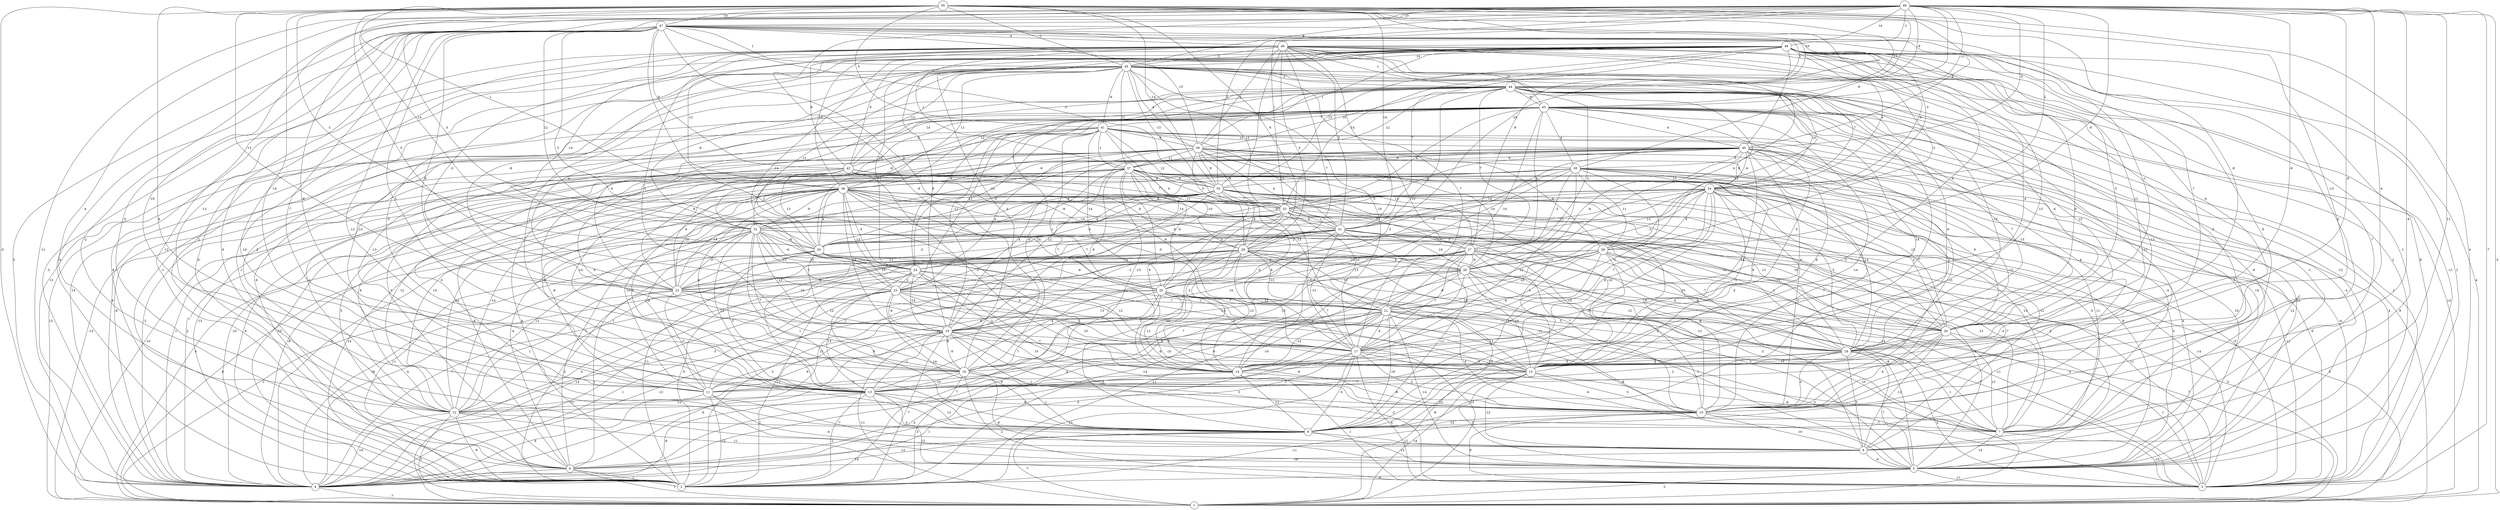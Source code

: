 graph { 
	 fontname="Helvetica,Arial,sans-serif" 
	 node [shape = circle]; 
	 50 -- 3 [label = "4"];
	 50 -- 4 [label = "-5"];
	 50 -- 9 [label = "6"];
	 50 -- 15 [label = "-13"];
	 50 -- 16 [label = "-14"];
	 50 -- 20 [label = "-8"];
	 50 -- 22 [label = "-13"];
	 50 -- 23 [label = "5"];
	 50 -- 27 [label = "-9"];
	 50 -- 28 [label = "8"];
	 50 -- 30 [label = "-1"];
	 50 -- 31 [label = "14"];
	 50 -- 32 [label = "-14"];
	 50 -- 35 [label = "-14"];
	 50 -- 36 [label = "-1"];
	 50 -- 38 [label = "-9"];
	 50 -- 40 [label = "-8"];
	 50 -- 41 [label = "5"];
	 50 -- 43 [label = "-11"];
	 50 -- 44 [label = "-10"];
	 50 -- 45 [label = "-1"];
	 50 -- 47 [label = "-10"];
	 49 -- 1 [label = "-3"];
	 49 -- 2 [label = "12"];
	 49 -- 3 [label = "-7"];
	 49 -- 4 [label = "-11"];
	 49 -- 6 [label = "-2"];
	 49 -- 7 [label = "11"];
	 49 -- 9 [label = "-4"];
	 49 -- 11 [label = "-10"];
	 49 -- 12 [label = "-4"];
	 49 -- 13 [label = "-8"];
	 49 -- 14 [label = "-4"];
	 49 -- 16 [label = "-8"];
	 49 -- 18 [label = "-9"];
	 49 -- 20 [label = "-8"];
	 49 -- 29 [label = "-9"];
	 49 -- 30 [label = "3"];
	 49 -- 31 [label = "-10"];
	 49 -- 33 [label = "1"];
	 49 -- 34 [label = "2"];
	 49 -- 35 [label = "3"];
	 49 -- 40 [label = "-5"];
	 49 -- 43 [label = "-11"];
	 49 -- 44 [label = "-8"];
	 49 -- 45 [label = "-8"];
	 49 -- 46 [label = "10"];
	 49 -- 47 [label = "10"];
	 49 -- 48 [label = "-1"];
	 48 -- 1 [label = "4"];
	 48 -- 2 [label = "-1"];
	 48 -- 3 [label = "2"];
	 48 -- 4 [label = "-3"];
	 48 -- 5 [label = "8"];
	 48 -- 8 [label = "-1"];
	 48 -- 10 [label = "8"];
	 48 -- 13 [label = "-3"];
	 48 -- 14 [label = "13"];
	 48 -- 15 [label = "9"];
	 48 -- 16 [label = "4"];
	 48 -- 17 [label = "-4"];
	 48 -- 18 [label = "12"];
	 48 -- 19 [label = "8"];
	 48 -- 20 [label = "3"];
	 48 -- 21 [label = "4"];
	 48 -- 22 [label = "-8"];
	 48 -- 23 [label = "14"];
	 48 -- 24 [label = "-10"];
	 48 -- 31 [label = "7"];
	 48 -- 33 [label = "-14"];
	 48 -- 34 [label = "-9"];
	 48 -- 35 [label = "13"];
	 48 -- 36 [label = "14"];
	 48 -- 39 [label = "1"];
	 48 -- 40 [label = "5"];
	 48 -- 42 [label = "9"];
	 48 -- 45 [label = "-14"];
	 47 -- 2 [label = "-4"];
	 47 -- 4 [label = "5"];
	 47 -- 5 [label = "9"];
	 47 -- 9 [label = "-12"];
	 47 -- 10 [label = "2"];
	 47 -- 11 [label = "-13"];
	 47 -- 12 [label = "-5"];
	 47 -- 13 [label = "7"];
	 47 -- 14 [label = "3"];
	 47 -- 15 [label = "-4"];
	 47 -- 16 [label = "5"];
	 47 -- 18 [label = "7"];
	 47 -- 19 [label = "6"];
	 47 -- 20 [label = "-1"];
	 47 -- 24 [label = "5"];
	 47 -- 25 [label = "-9"];
	 47 -- 32 [label = "12"];
	 47 -- 34 [label = "-3"];
	 47 -- 35 [label = "-3"];
	 47 -- 39 [label = "13"];
	 47 -- 42 [label = "8"];
	 47 -- 44 [label = "3"];
	 47 -- 45 [label = "1"];
	 47 -- 46 [label = "-3"];
	 46 -- 2 [label = "8"];
	 46 -- 3 [label = "-11"];
	 46 -- 5 [label = "2"];
	 46 -- 6 [label = "6"];
	 46 -- 7 [label = "-7"];
	 46 -- 8 [label = "-10"];
	 46 -- 10 [label = "-3"];
	 46 -- 17 [label = "-10"];
	 46 -- 19 [label = "2"];
	 46 -- 21 [label = "14"];
	 46 -- 22 [label = "-3"];
	 46 -- 25 [label = "7"];
	 46 -- 28 [label = "5"];
	 46 -- 29 [label = "-3"];
	 46 -- 30 [label = "-14"];
	 46 -- 31 [label = "5"];
	 46 -- 34 [label = "4"];
	 46 -- 35 [label = "-5"];
	 46 -- 36 [label = "-12"];
	 46 -- 37 [label = "-1"];
	 46 -- 39 [label = "4"];
	 46 -- 42 [label = "6"];
	 46 -- 43 [label = "10"];
	 46 -- 44 [label = "-1"];
	 46 -- 45 [label = "2"];
	 45 -- 4 [label = "13"];
	 45 -- 5 [label = "-12"];
	 45 -- 6 [label = "-1"];
	 45 -- 9 [label = "-13"];
	 45 -- 10 [label = "-13"];
	 45 -- 12 [label = "2"];
	 45 -- 13 [label = "-13"];
	 45 -- 15 [label = "-12"];
	 45 -- 16 [label = "-1"];
	 45 -- 17 [label = "10"];
	 45 -- 21 [label = "7"];
	 45 -- 22 [label = "-4"];
	 45 -- 26 [label = "4"];
	 45 -- 30 [label = "-13"];
	 45 -- 32 [label = "-8"];
	 45 -- 33 [label = "12"];
	 45 -- 34 [label = "-7"];
	 45 -- 35 [label = "-13"];
	 45 -- 36 [label = "11"];
	 45 -- 37 [label = "11"];
	 45 -- 39 [label = "-4"];
	 45 -- 41 [label = "-6"];
	 45 -- 42 [label = "-13"];
	 45 -- 44 [label = "3"];
	 44 -- 1 [label = "14"];
	 44 -- 3 [label = "1"];
	 44 -- 4 [label = "14"];
	 44 -- 6 [label = "-9"];
	 44 -- 8 [label = "-9"];
	 44 -- 9 [label = "7"];
	 44 -- 12 [label = "3"];
	 44 -- 14 [label = "3"];
	 44 -- 15 [label = "-6"];
	 44 -- 18 [label = "12"];
	 44 -- 19 [label = "-11"];
	 44 -- 20 [label = "-4"];
	 44 -- 22 [label = "6"];
	 44 -- 24 [label = "-8"];
	 44 -- 26 [label = "-3"];
	 44 -- 27 [label = "7"];
	 44 -- 29 [label = "9"];
	 44 -- 34 [label = "10"];
	 44 -- 36 [label = "12"];
	 44 -- 37 [label = "12"];
	 44 -- 39 [label = "10"];
	 44 -- 42 [label = "14"];
	 44 -- 43 [label = "-6"];
	 43 -- 1 [label = "9"];
	 43 -- 4 [label = "6"];
	 43 -- 5 [label = "-4"];
	 43 -- 6 [label = "3"];
	 43 -- 7 [label = "-1"];
	 43 -- 8 [label = "5"];
	 43 -- 9 [label = "-14"];
	 43 -- 10 [label = "4"];
	 43 -- 11 [label = "-13"];
	 43 -- 15 [label = "14"];
	 43 -- 16 [label = "-6"];
	 43 -- 17 [label = "-5"];
	 43 -- 18 [label = "7"];
	 43 -- 21 [label = "-10"];
	 43 -- 23 [label = "-1"];
	 43 -- 27 [label = "6"];
	 43 -- 30 [label = "11"];
	 43 -- 32 [label = "-8"];
	 43 -- 33 [label = "6"];
	 43 -- 38 [label = "4"];
	 43 -- 40 [label = "4"];
	 43 -- 41 [label = "7"];
	 43 -- 42 [label = "-5"];
	 42 -- 2 [label = "9"];
	 42 -- 4 [label = "1"];
	 42 -- 5 [label = "-8"];
	 42 -- 11 [label = "-5"];
	 42 -- 12 [label = "6"];
	 42 -- 13 [label = "-4"];
	 42 -- 14 [label = "-3"];
	 42 -- 16 [label = "6"];
	 42 -- 18 [label = "-14"];
	 42 -- 21 [label = "-6"];
	 42 -- 28 [label = "9"];
	 42 -- 30 [label = "13"];
	 42 -- 33 [label = "7"];
	 42 -- 35 [label = "8"];
	 41 -- 1 [label = "12"];
	 41 -- 3 [label = "4"];
	 41 -- 4 [label = "-8"];
	 41 -- 5 [label = "11"];
	 41 -- 10 [label = "-12"];
	 41 -- 14 [label = "7"];
	 41 -- 22 [label = "-9"];
	 41 -- 24 [label = "-1"];
	 41 -- 25 [label = "-14"];
	 41 -- 28 [label = "4"];
	 41 -- 31 [label = "13"];
	 41 -- 32 [label = "-7"];
	 41 -- 33 [label = "12"];
	 41 -- 36 [label = "7"];
	 41 -- 37 [label = "-1"];
	 41 -- 39 [label = "9"];
	 41 -- 40 [label = "10"];
	 40 -- 2 [label = "4"];
	 40 -- 3 [label = "-4"];
	 40 -- 5 [label = "12"];
	 40 -- 6 [label = "5"];
	 40 -- 7 [label = "14"];
	 40 -- 9 [label = "-2"];
	 40 -- 10 [label = "-13"];
	 40 -- 14 [label = "14"];
	 40 -- 15 [label = "8"];
	 40 -- 19 [label = "12"];
	 40 -- 20 [label = "-13"];
	 40 -- 25 [label = "-6"];
	 40 -- 26 [label = "-8"];
	 40 -- 30 [label = "-3"];
	 40 -- 32 [label = "-10"];
	 40 -- 33 [label = "6"];
	 40 -- 34 [label = "-4"];
	 40 -- 36 [label = "-9"];
	 40 -- 37 [label = "9"];
	 40 -- 38 [label = "5"];
	 39 -- 1 [label = "-13"];
	 39 -- 2 [label = "-13"];
	 39 -- 4 [label = "-2"];
	 39 -- 5 [label = "10"];
	 39 -- 7 [label = "-4"];
	 39 -- 12 [label = "-1"];
	 39 -- 13 [label = "-14"];
	 39 -- 19 [label = "4"];
	 39 -- 23 [label = "4"];
	 39 -- 25 [label = "1"];
	 39 -- 26 [label = "-10"];
	 39 -- 27 [label = "13"];
	 39 -- 29 [label = "-4"];
	 39 -- 31 [label = "6"];
	 39 -- 33 [label = "-9"];
	 39 -- 35 [label = "8"];
	 39 -- 37 [label = "-11"];
	 39 -- 38 [label = "9"];
	 38 -- 4 [label = "-10"];
	 38 -- 8 [label = "11"];
	 38 -- 10 [label = "7"];
	 38 -- 12 [label = "14"];
	 38 -- 14 [label = "12"];
	 38 -- 16 [label = "-13"];
	 38 -- 17 [label = "3"];
	 38 -- 18 [label = "2"];
	 38 -- 20 [label = "9"];
	 38 -- 27 [label = "-3"];
	 38 -- 29 [label = "11"];
	 38 -- 31 [label = "-14"];
	 38 -- 32 [label = "8"];
	 38 -- 34 [label = "13"];
	 38 -- 35 [label = "10"];
	 37 -- 1 [label = "-10"];
	 37 -- 2 [label = "-13"];
	 37 -- 3 [label = "-6"];
	 37 -- 4 [label = "2"];
	 37 -- 5 [label = "4"];
	 37 -- 6 [label = "-4"];
	 37 -- 8 [label = "-12"];
	 37 -- 12 [label = "-12"];
	 37 -- 14 [label = "9"];
	 37 -- 15 [label = "8"];
	 37 -- 16 [label = "-13"];
	 37 -- 19 [label = "8"];
	 37 -- 20 [label = "12"];
	 37 -- 21 [label = "-13"];
	 37 -- 22 [label = "6"];
	 37 -- 25 [label = "6"];
	 37 -- 28 [label = "-10"];
	 37 -- 30 [label = "-8"];
	 37 -- 31 [label = "11"];
	 37 -- 33 [label = "3"];
	 37 -- 35 [label = "8"];
	 36 -- 1 [label = "4"];
	 36 -- 2 [label = "14"];
	 36 -- 4 [label = "-8"];
	 36 -- 7 [label = "12"];
	 36 -- 10 [label = "-10"];
	 36 -- 11 [label = "-8"];
	 36 -- 12 [label = "-13"];
	 36 -- 13 [label = "5"];
	 36 -- 16 [label = "6"];
	 36 -- 18 [label = "-11"];
	 36 -- 19 [label = "13"];
	 36 -- 20 [label = "4"];
	 36 -- 21 [label = "-5"];
	 36 -- 22 [label = "10"];
	 36 -- 23 [label = "-13"];
	 36 -- 24 [label = "-5"];
	 36 -- 25 [label = "14"];
	 36 -- 26 [label = "-5"];
	 36 -- 27 [label = "-14"];
	 36 -- 30 [label = "4"];
	 36 -- 31 [label = "14"];
	 36 -- 32 [label = "-9"];
	 36 -- 33 [label = "6"];
	 35 -- 3 [label = "-5"];
	 35 -- 4 [label = "-5"];
	 35 -- 5 [label = "2"];
	 35 -- 6 [label = "-4"];
	 35 -- 7 [label = "-5"];
	 35 -- 10 [label = "-8"];
	 35 -- 11 [label = "-13"];
	 35 -- 12 [label = "-14"];
	 35 -- 15 [label = "-10"];
	 35 -- 17 [label = "8"];
	 35 -- 18 [label = "13"];
	 35 -- 19 [label = "-7"];
	 35 -- 20 [label = "3"];
	 35 -- 22 [label = "-14"];
	 35 -- 23 [label = "-2"];
	 35 -- 24 [label = "-6"];
	 35 -- 27 [label = "12"];
	 35 -- 28 [label = "-8"];
	 35 -- 30 [label = "-4"];
	 35 -- 33 [label = "-7"];
	 34 -- 3 [label = "-11"];
	 34 -- 5 [label = "3"];
	 34 -- 6 [label = "1"];
	 34 -- 9 [label = "12"];
	 34 -- 10 [label = "-3"];
	 34 -- 13 [label = "-10"];
	 34 -- 14 [label = "6"];
	 34 -- 15 [label = "-5"];
	 34 -- 17 [label = "7"];
	 34 -- 18 [label = "-3"];
	 34 -- 20 [label = "2"];
	 34 -- 23 [label = "1"];
	 34 -- 26 [label = "-3"];
	 34 -- 27 [label = "13"];
	 34 -- 28 [label = "-11"];
	 34 -- 29 [label = "4"];
	 34 -- 30 [label = "6"];
	 34 -- 32 [label = "-5"];
	 34 -- 33 [label = "5"];
	 33 -- 3 [label = "-14"];
	 33 -- 8 [label = "-7"];
	 33 -- 9 [label = "-12"];
	 33 -- 11 [label = "-4"];
	 33 -- 14 [label = "-2"];
	 33 -- 15 [label = "4"];
	 33 -- 17 [label = "-13"];
	 33 -- 19 [label = "-2"];
	 33 -- 20 [label = "10"];
	 33 -- 21 [label = "10"];
	 33 -- 22 [label = "-2"];
	 33 -- 23 [label = "7"];
	 33 -- 30 [label = "-1"];
	 33 -- 31 [label = "-1"];
	 32 -- 1 [label = "6"];
	 32 -- 2 [label = "11"];
	 32 -- 3 [label = "11"];
	 32 -- 5 [label = "2"];
	 32 -- 7 [label = "-13"];
	 32 -- 9 [label = "1"];
	 32 -- 12 [label = "13"];
	 32 -- 13 [label = "13"];
	 32 -- 15 [label = "1"];
	 32 -- 16 [label = "7"];
	 32 -- 19 [label = "-13"];
	 32 -- 22 [label = "-9"];
	 32 -- 23 [label = "-12"];
	 32 -- 24 [label = "-6"];
	 32 -- 25 [label = "10"];
	 32 -- 30 [label = "-6"];
	 31 -- 1 [label = "5"];
	 31 -- 2 [label = "11"];
	 31 -- 6 [label = "11"];
	 31 -- 7 [label = "-4"];
	 31 -- 10 [label = "7"];
	 31 -- 12 [label = "1"];
	 31 -- 14 [label = "3"];
	 31 -- 17 [label = "-13"];
	 31 -- 18 [label = "-7"];
	 31 -- 20 [label = "11"];
	 31 -- 22 [label = "-13"];
	 31 -- 26 [label = "10"];
	 31 -- 28 [label = "2"];
	 31 -- 30 [label = "5"];
	 30 -- 1 [label = "-1"];
	 30 -- 2 [label = "-2"];
	 30 -- 4 [label = "10"];
	 30 -- 13 [label = "3"];
	 30 -- 15 [label = "-14"];
	 30 -- 16 [label = "12"];
	 30 -- 17 [label = "9"];
	 30 -- 25 [label = "-6"];
	 30 -- 26 [label = "2"];
	 29 -- 1 [label = "5"];
	 29 -- 2 [label = "-14"];
	 29 -- 3 [label = "4"];
	 29 -- 4 [label = "4"];
	 29 -- 10 [label = "-12"];
	 29 -- 13 [label = "11"];
	 29 -- 17 [label = "-9"];
	 29 -- 18 [label = "-8"];
	 29 -- 20 [label = "-1"];
	 29 -- 21 [label = "-10"];
	 29 -- 22 [label = "-4"];
	 29 -- 24 [label = "-12"];
	 29 -- 26 [label = "12"];
	 28 -- 1 [label = "-10"];
	 28 -- 2 [label = "9"];
	 28 -- 4 [label = "4"];
	 28 -- 5 [label = "2"];
	 28 -- 10 [label = "-11"];
	 28 -- 11 [label = "-1"];
	 28 -- 13 [label = "-4"];
	 28 -- 14 [label = "-12"];
	 28 -- 17 [label = "12"];
	 28 -- 18 [label = "10"];
	 28 -- 21 [label = "-13"];
	 28 -- 22 [label = "5"];
	 28 -- 24 [label = "-14"];
	 28 -- 26 [label = "8"];
	 27 -- 2 [label = "-3"];
	 27 -- 3 [label = "-11"];
	 27 -- 4 [label = "7"];
	 27 -- 5 [label = "-8"];
	 27 -- 7 [label = "14"];
	 27 -- 8 [label = "3"];
	 27 -- 9 [label = "-11"];
	 27 -- 11 [label = "9"];
	 27 -- 14 [label = "7"];
	 27 -- 16 [label = "-13"];
	 27 -- 17 [label = "-7"];
	 27 -- 19 [label = "10"];
	 27 -- 20 [label = "10"];
	 27 -- 22 [label = "10"];
	 27 -- 26 [label = "-9"];
	 26 -- 1 [label = "7"];
	 26 -- 2 [label = "-11"];
	 26 -- 3 [label = "-7"];
	 26 -- 6 [label = "-4"];
	 26 -- 13 [label = "7"];
	 26 -- 14 [label = "-7"];
	 26 -- 15 [label = "14"];
	 26 -- 18 [label = "12"];
	 26 -- 20 [label = "6"];
	 26 -- 21 [label = "-8"];
	 26 -- 25 [label = "13"];
	 25 -- 2 [label = "7"];
	 25 -- 4 [label = "-12"];
	 25 -- 5 [label = "-8"];
	 25 -- 6 [label = "9"];
	 25 -- 7 [label = "-10"];
	 25 -- 10 [label = "-10"];
	 25 -- 11 [label = "-9"];
	 25 -- 14 [label = "12"];
	 25 -- 17 [label = "5"];
	 25 -- 18 [label = "3"];
	 25 -- 19 [label = "13"];
	 25 -- 21 [label = "-7"];
	 24 -- 2 [label = "-11"];
	 24 -- 4 [label = "14"];
	 24 -- 5 [label = "1"];
	 24 -- 9 [label = "8"];
	 24 -- 10 [label = "-7"];
	 24 -- 14 [label = "-2"];
	 24 -- 17 [label = "12"];
	 24 -- 19 [label = "-14"];
	 24 -- 22 [label = "8"];
	 24 -- 23 [label = "2"];
	 23 -- 1 [label = "-11"];
	 23 -- 4 [label = "1"];
	 23 -- 9 [label = "14"];
	 23 -- 10 [label = "10"];
	 23 -- 12 [label = "-3"];
	 23 -- 13 [label = "13"];
	 23 -- 15 [label = "10"];
	 23 -- 17 [label = "-1"];
	 23 -- 18 [label = "-6"];
	 23 -- 19 [label = "-6"];
	 23 -- 21 [label = "7"];
	 22 -- 1 [label = "13"];
	 22 -- 6 [label = "1"];
	 22 -- 7 [label = "14"];
	 22 -- 11 [label = "-7"];
	 22 -- 12 [label = "1"];
	 22 -- 15 [label = "11"];
	 21 -- 1 [label = "-8"];
	 21 -- 3 [label = "5"];
	 21 -- 4 [label = "-5"];
	 21 -- 5 [label = "-14"];
	 21 -- 9 [label = "-10"];
	 21 -- 10 [label = "4"];
	 21 -- 11 [label = "6"];
	 21 -- 13 [label = "-10"];
	 21 -- 14 [label = "-14"];
	 21 -- 15 [label = "13"];
	 21 -- 16 [label = "3"];
	 21 -- 17 [label = "8"];
	 21 -- 18 [label = "-2"];
	 21 -- 19 [label = "2"];
	 21 -- 20 [label = "9"];
	 20 -- 3 [label = "1"];
	 20 -- 7 [label = "13"];
	 20 -- 8 [label = "-12"];
	 20 -- 10 [label = "6"];
	 20 -- 13 [label = "-12"];
	 20 -- 18 [label = "11"];
	 19 -- 1 [label = "-11"];
	 19 -- 2 [label = "-7"];
	 19 -- 3 [label = "-2"];
	 19 -- 4 [label = "6"];
	 19 -- 7 [label = "-1"];
	 19 -- 12 [label = "-6"];
	 19 -- 13 [label = "-2"];
	 19 -- 14 [label = "7"];
	 19 -- 15 [label = "-6"];
	 19 -- 16 [label = "-9"];
	 19 -- 17 [label = "6"];
	 18 -- 3 [label = "3"];
	 18 -- 5 [label = "7"];
	 18 -- 7 [label = "1"];
	 18 -- 8 [label = "5"];
	 18 -- 10 [label = "5"];
	 18 -- 13 [label = "2"];
	 18 -- 14 [label = "-4"];
	 18 -- 16 [label = "-5"];
	 17 -- 2 [label = "12"];
	 17 -- 3 [label = "4"];
	 17 -- 7 [label = "-6"];
	 17 -- 9 [label = "6"];
	 17 -- 10 [label = "-2"];
	 17 -- 12 [label = "-1"];
	 17 -- 13 [label = "-6"];
	 17 -- 15 [label = "-4"];
	 16 -- 2 [label = "3"];
	 16 -- 3 [label = "2"];
	 16 -- 5 [label = "-6"];
	 16 -- 9 [label = "1"];
	 16 -- 10 [label = "3"];
	 16 -- 11 [label = "-9"];
	 16 -- 13 [label = "10"];
	 15 -- 1 [label = "14"];
	 15 -- 5 [label = "-3"];
	 15 -- 7 [label = "-6"];
	 15 -- 8 [label = "-12"];
	 15 -- 9 [label = "13"];
	 15 -- 10 [label = "3"];
	 15 -- 11 [label = "-5"];
	 15 -- 13 [label = "7"];
	 14 -- 3 [label = "-1"];
	 14 -- 4 [label = "1"];
	 14 -- 6 [label = "-2"];
	 14 -- 9 [label = "13"];
	 14 -- 10 [label = "-6"];
	 13 -- 2 [label = "-1"];
	 13 -- 3 [label = "12"];
	 13 -- 4 [label = "-8"];
	 13 -- 8 [label = "-2"];
	 13 -- 9 [label = "12"];
	 13 -- 10 [label = "-8"];
	 13 -- 12 [label = "-12"];
	 12 -- 1 [label = "5"];
	 12 -- 2 [label = "-9"];
	 12 -- 4 [label = "14"];
	 12 -- 5 [label = "11"];
	 12 -- 9 [label = "1"];
	 11 -- 2 [label = "-12"];
	 11 -- 4 [label = "8"];
	 11 -- 5 [label = "-4"];
	 11 -- 8 [label = "-7"];
	 10 -- 2 [label = "-11"];
	 10 -- 3 [label = "9"];
	 10 -- 7 [label = "-7"];
	 10 -- 8 [label = "10"];
	 10 -- 9 [label = "12"];
	 9 -- 1 [label = "-7"];
	 9 -- 4 [label = "14"];
	 9 -- 5 [label = "13"];
	 9 -- 6 [label = "-12"];
	 9 -- 8 [label = "12"];
	 8 -- 5 [label = "-6"];
	 8 -- 6 [label = "14"];
	 7 -- 3 [label = "-10"];
	 7 -- 5 [label = "14"];
	 6 -- 1 [label = "1"];
	 6 -- 2 [label = "1"];
	 6 -- 4 [label = "-7"];
	 5 -- 1 [label = "2"];
	 5 -- 2 [label = "-6"];
	 5 -- 3 [label = "-11"];
	 4 -- 1 [label = "-7"];
	 1;
	 2;
	 3;
	 4;
	 5;
	 6;
	 7;
	 8;
	 9;
	 10;
	 11;
	 12;
	 13;
	 14;
	 15;
	 16;
	 17;
	 18;
	 19;
	 20;
	 21;
	 22;
	 23;
	 24;
	 25;
	 26;
	 27;
	 28;
	 29;
	 30;
	 31;
	 32;
	 33;
	 34;
	 35;
	 36;
	 37;
	 38;
	 39;
	 40;
	 41;
	 42;
	 43;
	 44;
	 45;
	 46;
	 47;
	 48;
	 49;
	 50;
}

